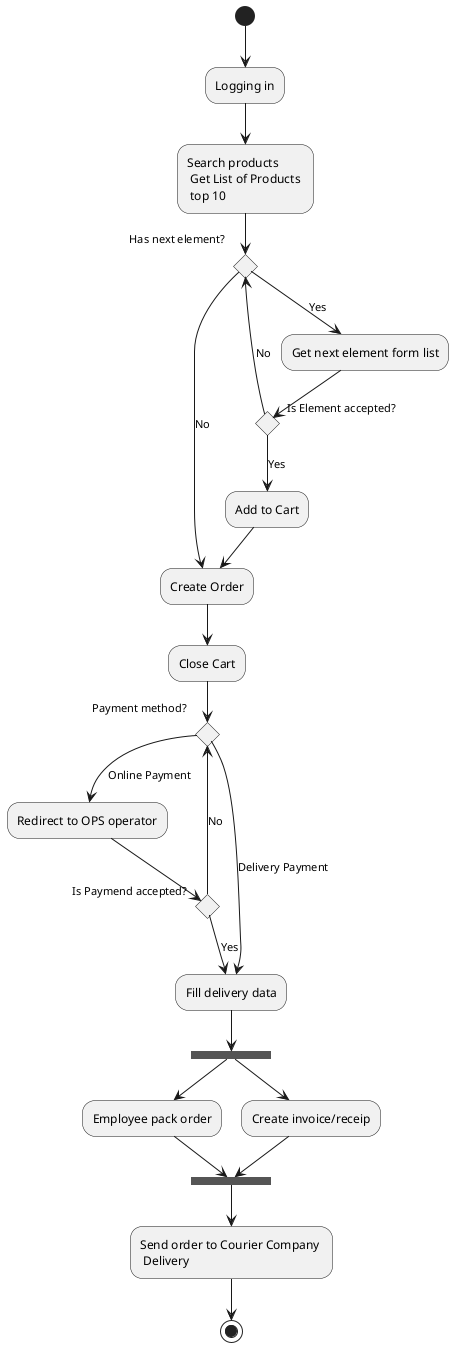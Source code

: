 @startuml

(*) --> "Logging in"
--> "Search products \n Get List of Products \n top 10"
if "Has next element?" as if1 then 
    --> [No] "Create Order"
    else 
    --> [Yes] "Get next element form list" as Next 
endif 
    Next --> if "Is Element accepted?" then
    --> [Yes] "Add to Cart" 
    --> "Create Order"
    else 
    --> [No] if1
endif
"Create Order" -->"Close Cart"
 if "Payment method?" as if2 then 
    --> [Online Payment] "Redirect to OPS operator" as OPS
    if "Is Paymend accepted?" then 
        --> [Yes] "Fill delivery data"
        else
        --> [No] if2
    endif
    else
        --> [Delivery Payment] "Fill delivery data" 
    endif
"Fill delivery data" --> ====B1===
--> "Employee pack order" 
--> ===B2===
===B1=== --> "Create invoice/receip"
--> ===B2===
--> "Send order to Courier Company \n Delivery"
--> (*)

@enduml